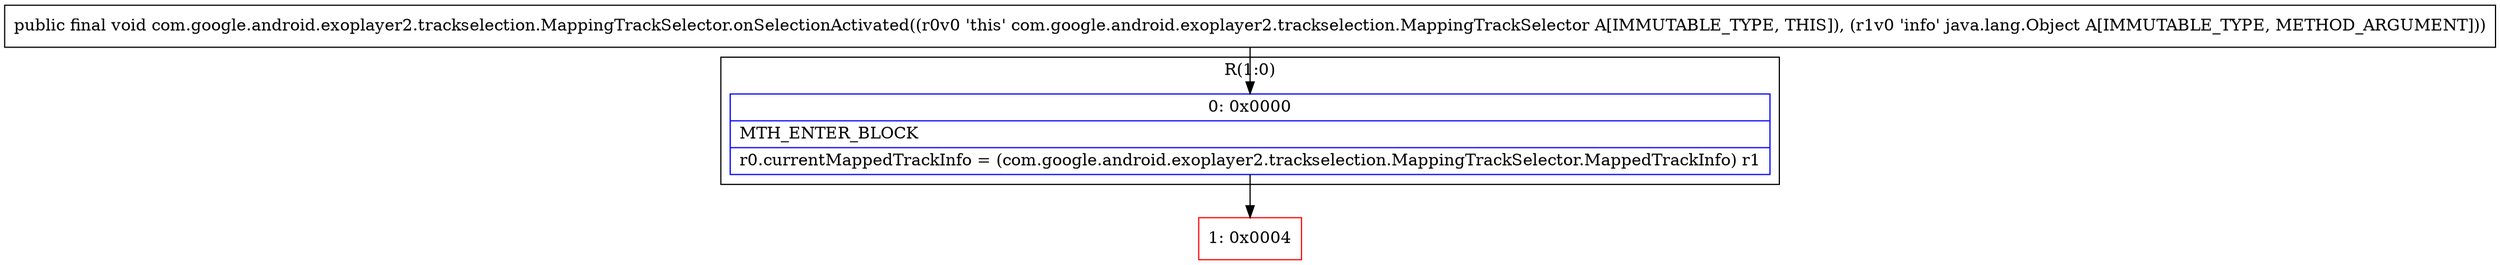digraph "CFG forcom.google.android.exoplayer2.trackselection.MappingTrackSelector.onSelectionActivated(Ljava\/lang\/Object;)V" {
subgraph cluster_Region_695337727 {
label = "R(1:0)";
node [shape=record,color=blue];
Node_0 [shape=record,label="{0\:\ 0x0000|MTH_ENTER_BLOCK\l|r0.currentMappedTrackInfo = (com.google.android.exoplayer2.trackselection.MappingTrackSelector.MappedTrackInfo) r1\l}"];
}
Node_1 [shape=record,color=red,label="{1\:\ 0x0004}"];
MethodNode[shape=record,label="{public final void com.google.android.exoplayer2.trackselection.MappingTrackSelector.onSelectionActivated((r0v0 'this' com.google.android.exoplayer2.trackselection.MappingTrackSelector A[IMMUTABLE_TYPE, THIS]), (r1v0 'info' java.lang.Object A[IMMUTABLE_TYPE, METHOD_ARGUMENT])) }"];
MethodNode -> Node_0;
Node_0 -> Node_1;
}

